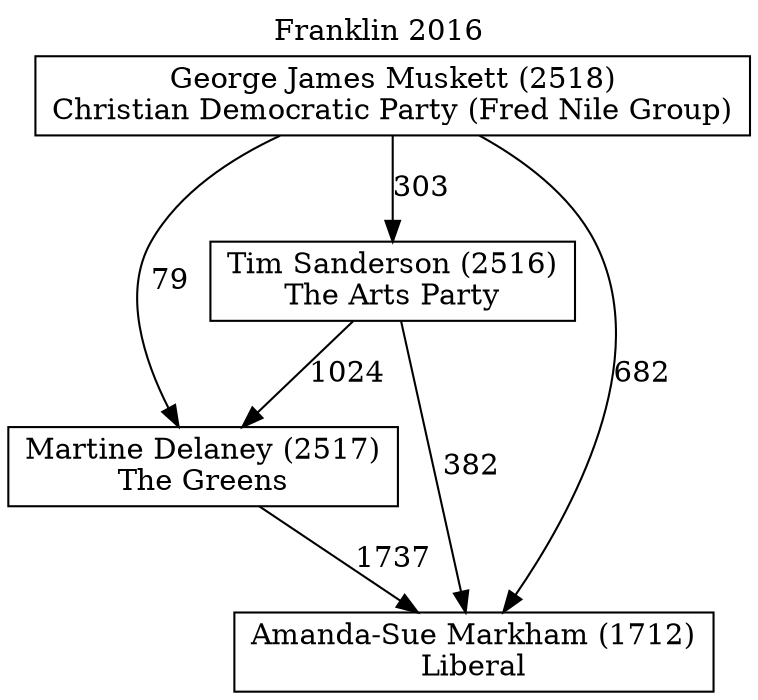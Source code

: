 // House preference flow
digraph "Amanda-Sue Markham (1712)_Franklin_2016" {
	graph [label="Franklin 2016" labelloc=t mclimit=10]
	node [shape=box]
	"Martine Delaney (2517)" [label="Martine Delaney (2517)
The Greens"]
	"George James Muskett (2518)" [label="George James Muskett (2518)
Christian Democratic Party (Fred Nile Group)"]
	"Tim Sanderson (2516)" [label="Tim Sanderson (2516)
The Arts Party"]
	"Amanda-Sue Markham (1712)" [label="Amanda-Sue Markham (1712)
Liberal"]
	"George James Muskett (2518)" -> "Tim Sanderson (2516)" [label=303]
	"George James Muskett (2518)" -> "Martine Delaney (2517)" [label=79]
	"Martine Delaney (2517)" -> "Amanda-Sue Markham (1712)" [label=1737]
	"George James Muskett (2518)" -> "Amanda-Sue Markham (1712)" [label=682]
	"Tim Sanderson (2516)" -> "Amanda-Sue Markham (1712)" [label=382]
	"Tim Sanderson (2516)" -> "Martine Delaney (2517)" [label=1024]
}
